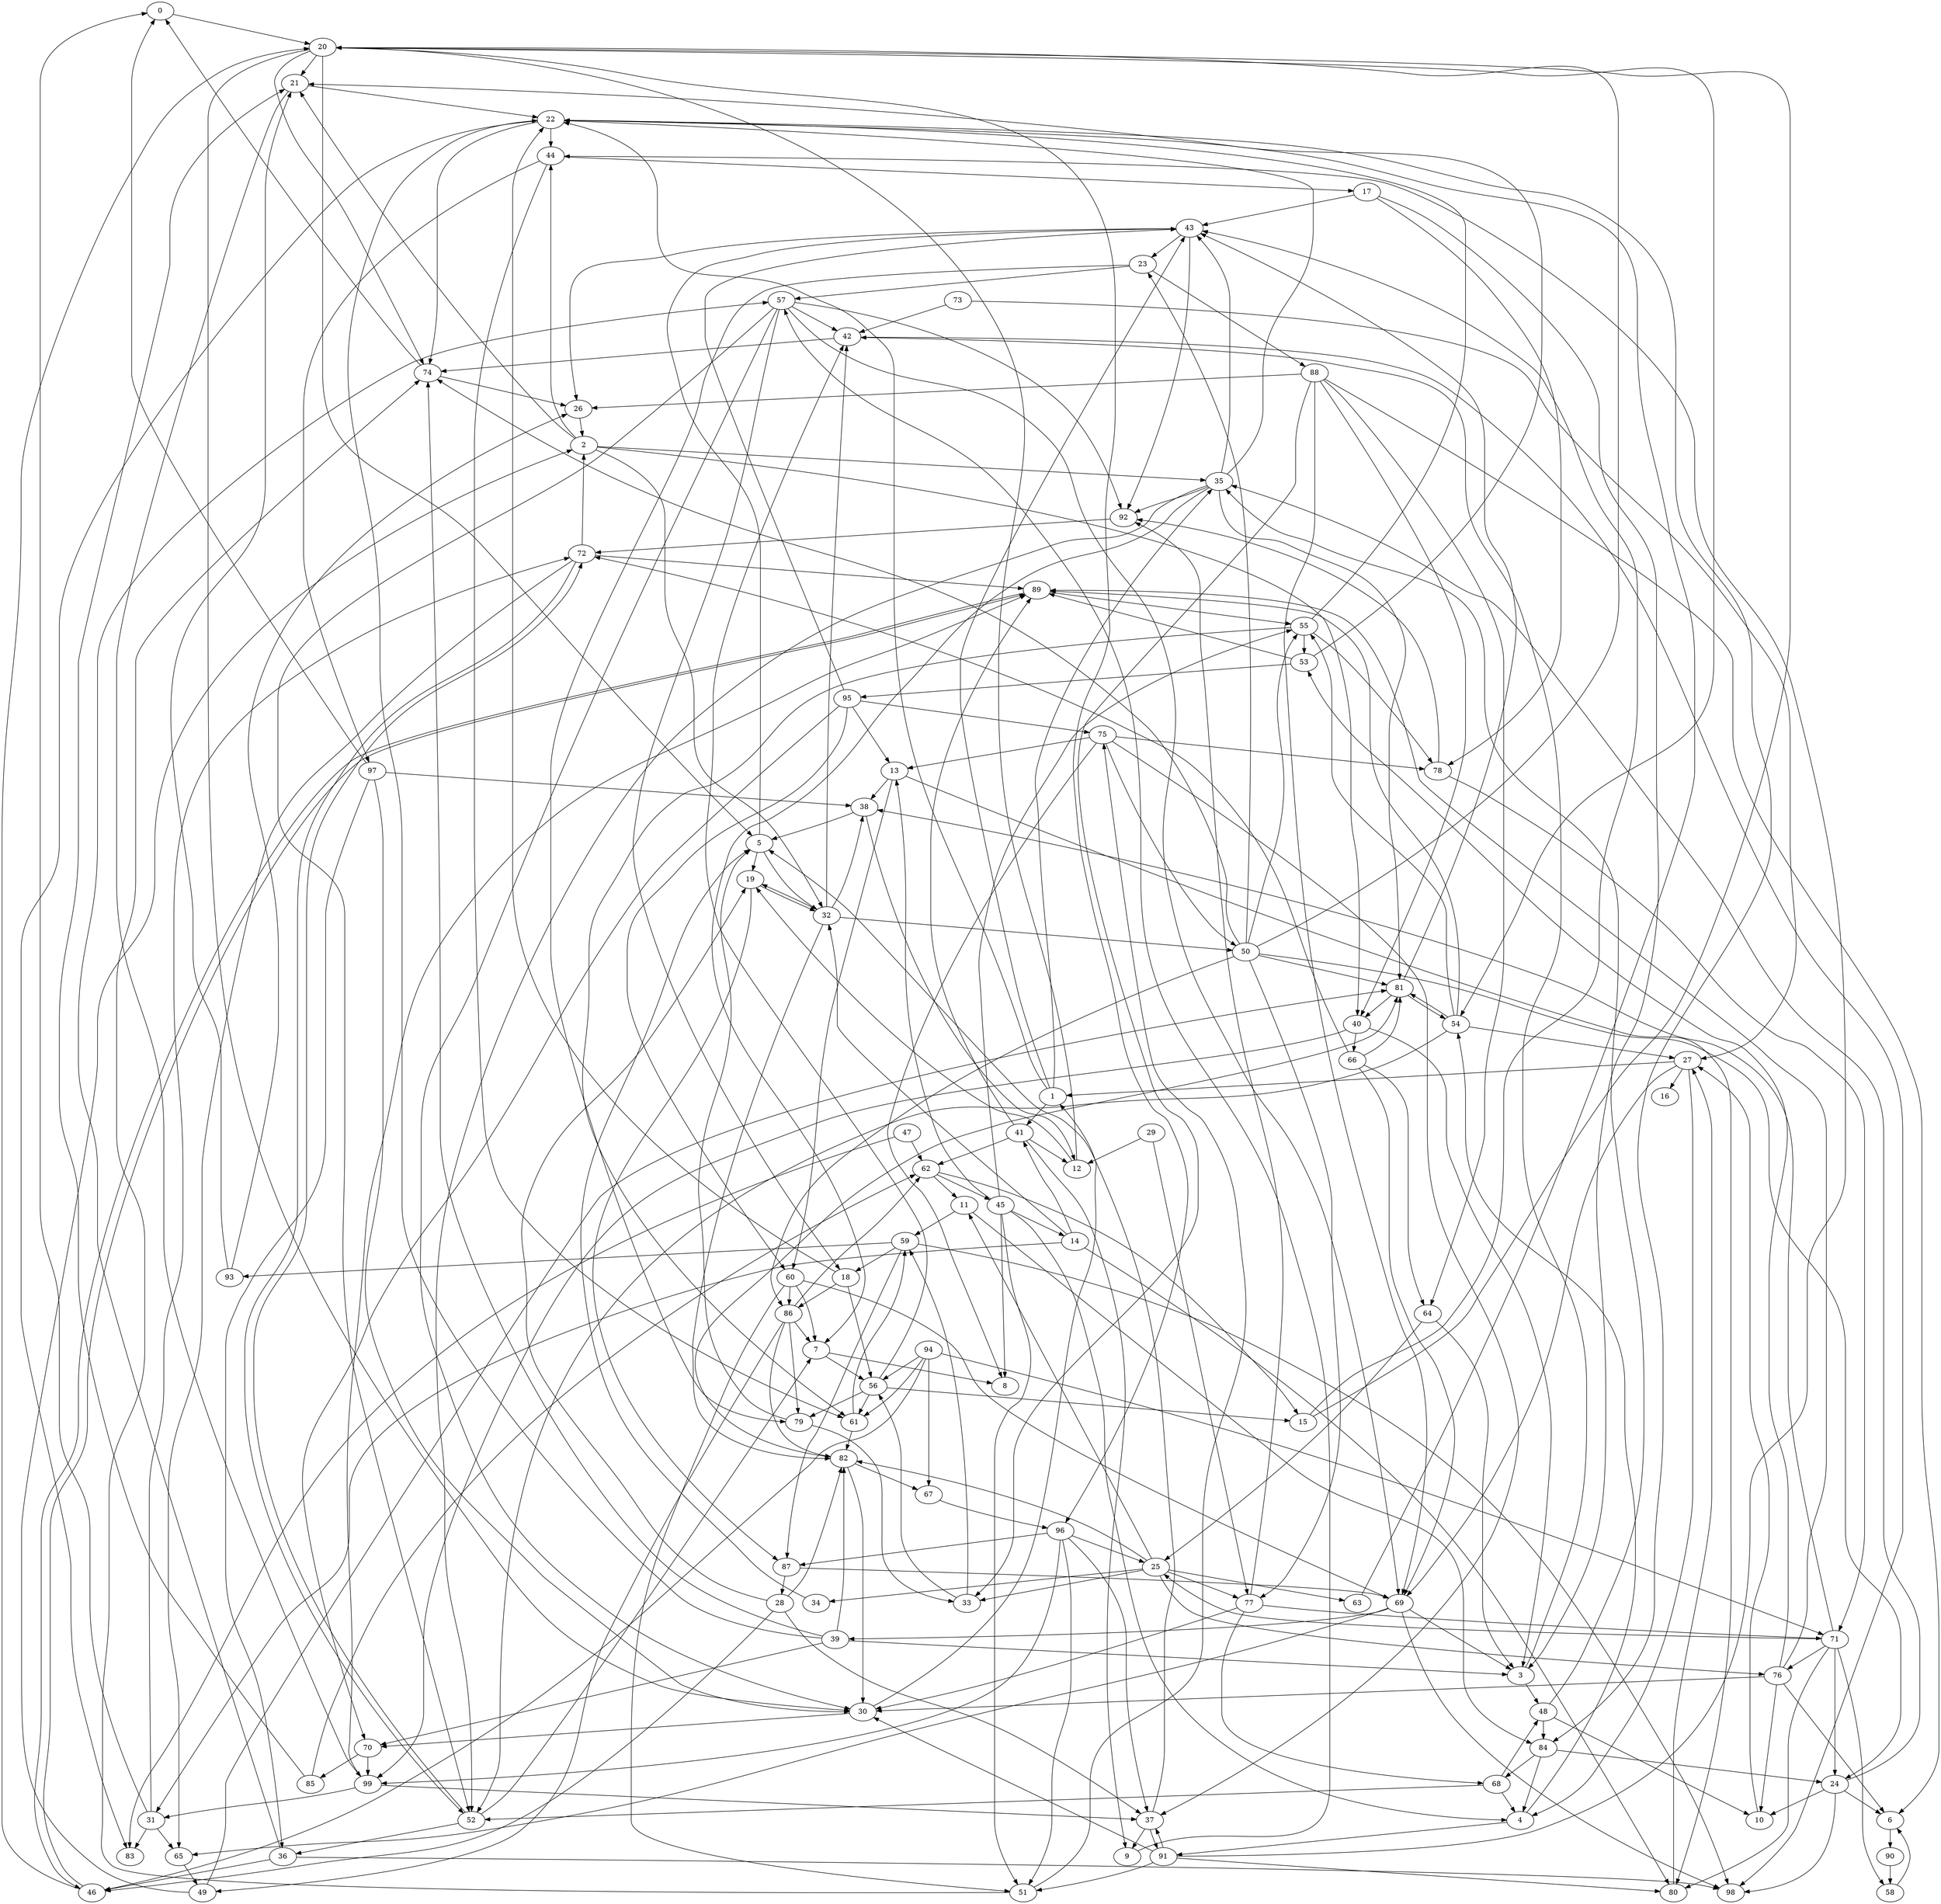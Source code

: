 strict digraph "" {
	0 -> 20;
	1 -> 22;
	1 -> 35;
	1 -> 41;
	1 -> 43;
	2 -> 21;
	2 -> 32;
	2 -> 35;
	2 -> 40;
	2 -> 44;
	3 -> 42;
	3 -> 48;
	4 -> 54;
	4 -> 91;
	5 -> 19;
	5 -> 32;
	5 -> 43;
	6 -> 90;
	7 -> 8;
	7 -> 56;
	9 -> 57;
	10 -> 27;
	11 -> 59;
	11 -> 84;
	12 -> 19;
	12 -> 20;
	13 -> 38;
	13 -> 60;
	13 -> 80;
	14 -> 31;
	14 -> 32;
	14 -> 41;
	14 -> 80;
	15 -> 20;
	15 -> 43;
	17 -> 3;
	17 -> 43;
	17 -> 78;
	18 -> 22;
	18 -> 56;
	18 -> 86;
	19 -> 32;
	19 -> 87;
	20 -> 5;
	20 -> 21;
	20 -> 30;
	20 -> 54;
	20 -> 74;
	20 -> 96;
	21 -> 22;
	21 -> 99;
	22 -> 44;
	22 -> 74;
	22 -> 83;
	22 -> 84;
	23 -> 57;
	23 -> 79;
	23 -> 88;
	24 -> 6;
	24 -> 10;
	24 -> 35;
	24 -> 98;
	25 -> 11;
	25 -> 33;
	25 -> 34;
	25 -> 63;
	25 -> 76;
	25 -> 77;
	25 -> 82;
	26 -> 2;
	27 -> 1;
	27 -> 4;
	27 -> 16;
	27 -> 69;
	28 -> 19;
	28 -> 37;
	28 -> 46;
	28 -> 82;
	29 -> 12;
	29 -> 77;
	30 -> 1;
	30 -> 70;
	31 -> 0;
	31 -> 65;
	31 -> 72;
	31 -> 83;
	32 -> 19;
	32 -> 38;
	32 -> 42;
	32 -> 50;
	32 -> 82;
	33 -> 56;
	33 -> 59;
	34 -> 5;
	35 -> 7;
	35 -> 22;
	35 -> 43;
	35 -> 52;
	35 -> 81;
	35 -> 92;
	36 -> 46;
	36 -> 57;
	36 -> 98;
	37 -> 5;
	37 -> 9;
	37 -> 91;
	38 -> 5;
	38 -> 12;
	39 -> 3;
	39 -> 22;
	39 -> 70;
	39 -> 74;
	39 -> 82;
	40 -> 3;
	40 -> 66;
	40 -> 99;
	41 -> 9;
	41 -> 12;
	41 -> 62;
	41 -> 89;
	42 -> 74;
	42 -> 98;
	43 -> 23;
	43 -> 26;
	43 -> 92;
	44 -> 17;
	44 -> 61;
	44 -> 97;
	45 -> 4;
	45 -> 8;
	45 -> 13;
	45 -> 14;
	45 -> 51;
	45 -> 55;
	46 -> 20;
	46 -> 89;
	47 -> 62;
	47 -> 83;
	48 -> 10;
	48 -> 35;
	48 -> 84;
	49 -> 2;
	49 -> 81;
	50 -> 20;
	50 -> 23;
	50 -> 24;
	50 -> 55;
	50 -> 74;
	50 -> 77;
	50 -> 81;
	50 -> 86;
	51 -> 74;
	51 -> 75;
	52 -> 7;
	52 -> 36;
	52 -> 72;
	53 -> 21;
	53 -> 89;
	53 -> 95;
	54 -> 27;
	54 -> 52;
	54 -> 55;
	54 -> 81;
	54 -> 89;
	55 -> 22;
	55 -> 53;
	55 -> 61;
	55 -> 78;
	56 -> 15;
	56 -> 42;
	56 -> 61;
	56 -> 79;
	57 -> 18;
	57 -> 30;
	57 -> 42;
	57 -> 52;
	57 -> 69;
	57 -> 92;
	58 -> 6;
	59 -> 18;
	59 -> 87;
	59 -> 93;
	59 -> 98;
	60 -> 7;
	60 -> 51;
	60 -> 69;
	60 -> 86;
	61 -> 59;
	61 -> 82;
	62 -> 11;
	62 -> 15;
	62 -> 45;
	63 -> 22;
	64 -> 3;
	64 -> 25;
	65 -> 49;
	66 -> 64;
	66 -> 69;
	66 -> 72;
	66 -> 81;
	67 -> 96;
	68 -> 4;
	68 -> 48;
	68 -> 52;
	69 -> 3;
	69 -> 39;
	69 -> 65;
	69 -> 98;
	70 -> 85;
	70 -> 99;
	71 -> 24;
	71 -> 25;
	71 -> 38;
	71 -> 58;
	71 -> 76;
	71 -> 80;
	72 -> 2;
	72 -> 52;
	72 -> 65;
	72 -> 89;
	73 -> 27;
	73 -> 42;
	74 -> 0;
	74 -> 26;
	75 -> 8;
	75 -> 13;
	75 -> 37;
	75 -> 50;
	75 -> 78;
	76 -> 6;
	76 -> 10;
	76 -> 30;
	76 -> 53;
	76 -> 89;
	77 -> 30;
	77 -> 68;
	77 -> 71;
	77 -> 92;
	78 -> 71;
	78 -> 92;
	79 -> 5;
	79 -> 33;
	80 -> 27;
	81 -> 40;
	81 -> 43;
	81 -> 54;
	82 -> 30;
	82 -> 67;
	82 -> 81;
	84 -> 4;
	84 -> 24;
	84 -> 68;
	85 -> 21;
	85 -> 62;
	86 -> 7;
	86 -> 49;
	86 -> 62;
	86 -> 79;
	86 -> 82;
	87 -> 28;
	87 -> 69;
	88 -> 6;
	88 -> 26;
	88 -> 33;
	88 -> 40;
	88 -> 64;
	88 -> 69;
	89 -> 46;
	89 -> 55;
	90 -> 58;
	91 -> 30;
	91 -> 37;
	91 -> 44;
	91 -> 51;
	91 -> 80;
	92 -> 72;
	93 -> 21;
	93 -> 26;
	94 -> 46;
	94 -> 56;
	94 -> 61;
	94 -> 67;
	94 -> 71;
	95 -> 13;
	95 -> 43;
	95 -> 60;
	95 -> 70;
	95 -> 75;
	96 -> 25;
	96 -> 37;
	96 -> 51;
	96 -> 87;
	96 -> 99;
	97 -> 0;
	97 -> 30;
	97 -> 36;
	97 -> 38;
	99 -> 31;
	99 -> 37;
	99 -> 89;
}
